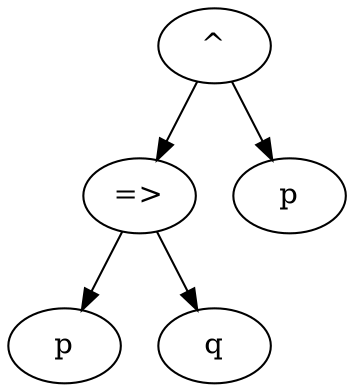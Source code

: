 digraph {
	1650221045072 [label="^"]
	1650221043728 [label="=>"]
	1650221045072 -> 1650221043728
	1650221041680 [label=p]
	1650221043728 -> 1650221041680
	1650221040720 [label=q]
	1650221043728 -> 1650221040720
	1650221041616 [label=p]
	1650221045072 -> 1650221041616
}
